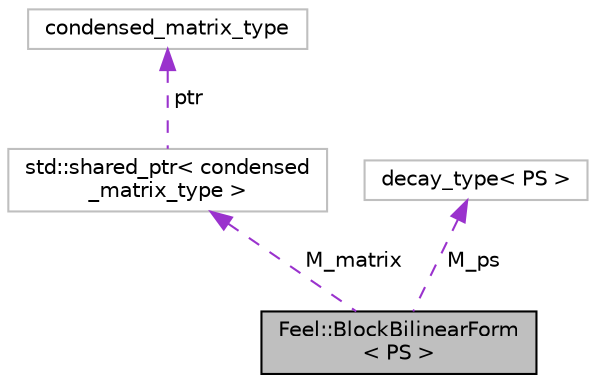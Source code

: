 digraph "Feel::BlockBilinearForm&lt; PS &gt;"
{
 // LATEX_PDF_SIZE
  edge [fontname="Helvetica",fontsize="10",labelfontname="Helvetica",labelfontsize="10"];
  node [fontname="Helvetica",fontsize="10",shape=record];
  Node1 [label="Feel::BlockBilinearForm\l\< PS \>",height=0.2,width=0.4,color="black", fillcolor="grey75", style="filled", fontcolor="black",tooltip="forward declarations of BlockBilinearForm and blocform2()"];
  Node2 -> Node1 [dir="back",color="darkorchid3",fontsize="10",style="dashed",label=" M_matrix" ,fontname="Helvetica"];
  Node2 [label="std::shared_ptr\< condensed\l_matrix_type \>",height=0.2,width=0.4,color="grey75", fillcolor="white", style="filled",tooltip=" "];
  Node3 -> Node2 [dir="back",color="darkorchid3",fontsize="10",style="dashed",label=" ptr" ,fontname="Helvetica"];
  Node3 [label="condensed_matrix_type",height=0.2,width=0.4,color="grey75", fillcolor="white", style="filled",tooltip=" "];
  Node4 -> Node1 [dir="back",color="darkorchid3",fontsize="10",style="dashed",label=" M_ps" ,fontname="Helvetica"];
  Node4 [label="decay_type\< PS \>",height=0.2,width=0.4,color="grey75", fillcolor="white", style="filled",tooltip=" "];
}
